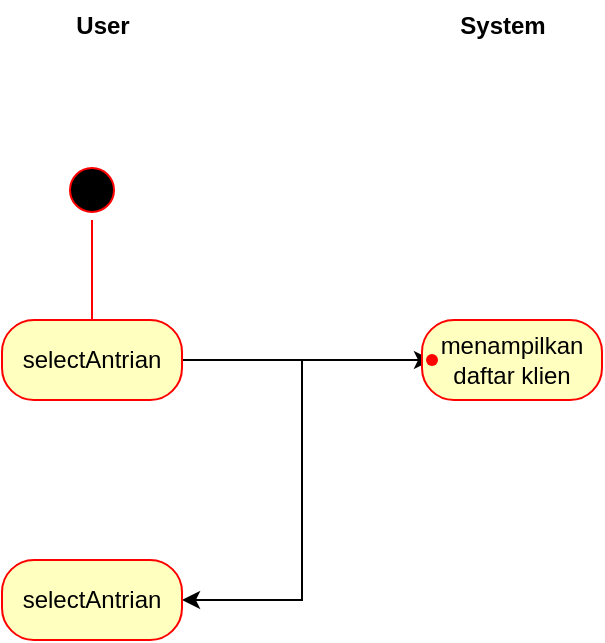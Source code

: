 <mxfile version="22.1.8" type="github">
  <diagram name="Page-1" id="iyjL0SpkzG_3_o8AuMqo">
    <mxGraphModel dx="1026" dy="433" grid="1" gridSize="10" guides="1" tooltips="1" connect="1" arrows="1" fold="1" page="1" pageScale="1" pageWidth="850" pageHeight="1100" math="0" shadow="0">
      <root>
        <mxCell id="0" />
        <mxCell id="1" parent="0" />
        <mxCell id="WXtiDXbqrUkDzgwtgcUn-1" value="" style="ellipse;html=1;shape=startState;fillColor=#000000;strokeColor=#ff0000;" vertex="1" parent="1">
          <mxGeometry x="60" y="160" width="30" height="30" as="geometry" />
        </mxCell>
        <mxCell id="WXtiDXbqrUkDzgwtgcUn-2" value="" style="edgeStyle=orthogonalEdgeStyle;html=1;verticalAlign=bottom;endArrow=open;endSize=8;strokeColor=#ff0000;rounded=0;" edge="1" source="WXtiDXbqrUkDzgwtgcUn-1" parent="1">
          <mxGeometry relative="1" as="geometry">
            <mxPoint x="75" y="250" as="targetPoint" />
          </mxGeometry>
        </mxCell>
        <mxCell id="WXtiDXbqrUkDzgwtgcUn-9" value="" style="edgeStyle=orthogonalEdgeStyle;rounded=0;orthogonalLoop=1;jettySize=auto;html=1;entryX=0.05;entryY=0.533;entryDx=0;entryDy=0;entryPerimeter=0;" edge="1" parent="1" source="WXtiDXbqrUkDzgwtgcUn-3" target="WXtiDXbqrUkDzgwtgcUn-8">
          <mxGeometry relative="1" as="geometry" />
        </mxCell>
        <mxCell id="WXtiDXbqrUkDzgwtgcUn-3" value="selectAntrian" style="rounded=1;whiteSpace=wrap;html=1;arcSize=40;fontColor=#000000;fillColor=#ffffc0;strokeColor=#ff0000;" vertex="1" parent="1">
          <mxGeometry x="30" y="240" width="90" height="40" as="geometry" />
        </mxCell>
        <mxCell id="WXtiDXbqrUkDzgwtgcUn-5" value="User" style="text;align=center;fontStyle=1;verticalAlign=middle;spacingLeft=3;spacingRight=3;strokeColor=none;rotatable=0;points=[[0,0.5],[1,0.5]];portConstraint=eastwest;html=1;" vertex="1" parent="1">
          <mxGeometry x="40" y="80" width="80" height="26" as="geometry" />
        </mxCell>
        <mxCell id="WXtiDXbqrUkDzgwtgcUn-6" value="System" style="text;align=center;fontStyle=1;verticalAlign=middle;spacingLeft=3;spacingRight=3;strokeColor=none;rotatable=0;points=[[0,0.5],[1,0.5]];portConstraint=eastwest;html=1;" vertex="1" parent="1">
          <mxGeometry x="240" y="80" width="80" height="26" as="geometry" />
        </mxCell>
        <mxCell id="WXtiDXbqrUkDzgwtgcUn-11" value="" style="edgeStyle=orthogonalEdgeStyle;rounded=0;orthogonalLoop=1;jettySize=auto;html=1;entryX=1;entryY=0.5;entryDx=0;entryDy=0;" edge="1" parent="1" source="WXtiDXbqrUkDzgwtgcUn-7" target="WXtiDXbqrUkDzgwtgcUn-14">
          <mxGeometry relative="1" as="geometry">
            <mxPoint x="285" y="380" as="targetPoint" />
          </mxGeometry>
        </mxCell>
        <mxCell id="WXtiDXbqrUkDzgwtgcUn-7" value="menampilkan daftar klien" style="rounded=1;whiteSpace=wrap;html=1;arcSize=40;fontColor=#000000;fillColor=#ffffc0;strokeColor=#ff0000;" vertex="1" parent="1">
          <mxGeometry x="240" y="240" width="90" height="40" as="geometry" />
        </mxCell>
        <mxCell id="WXtiDXbqrUkDzgwtgcUn-8" value="" style="shape=waypoint;sketch=0;size=6;pointerEvents=1;points=[];fillColor=#ffffc0;resizable=0;rotatable=0;perimeter=centerPerimeter;snapToPoint=1;strokeColor=#ff0000;fontColor=#000000;rounded=1;arcSize=40;" vertex="1" parent="1">
          <mxGeometry x="235" y="250" width="20" height="20" as="geometry" />
        </mxCell>
        <mxCell id="WXtiDXbqrUkDzgwtgcUn-14" value="selectAntrian" style="rounded=1;whiteSpace=wrap;html=1;arcSize=40;fontColor=#000000;fillColor=#ffffc0;strokeColor=#ff0000;" vertex="1" parent="1">
          <mxGeometry x="30" y="360" width="90" height="40" as="geometry" />
        </mxCell>
      </root>
    </mxGraphModel>
  </diagram>
</mxfile>
